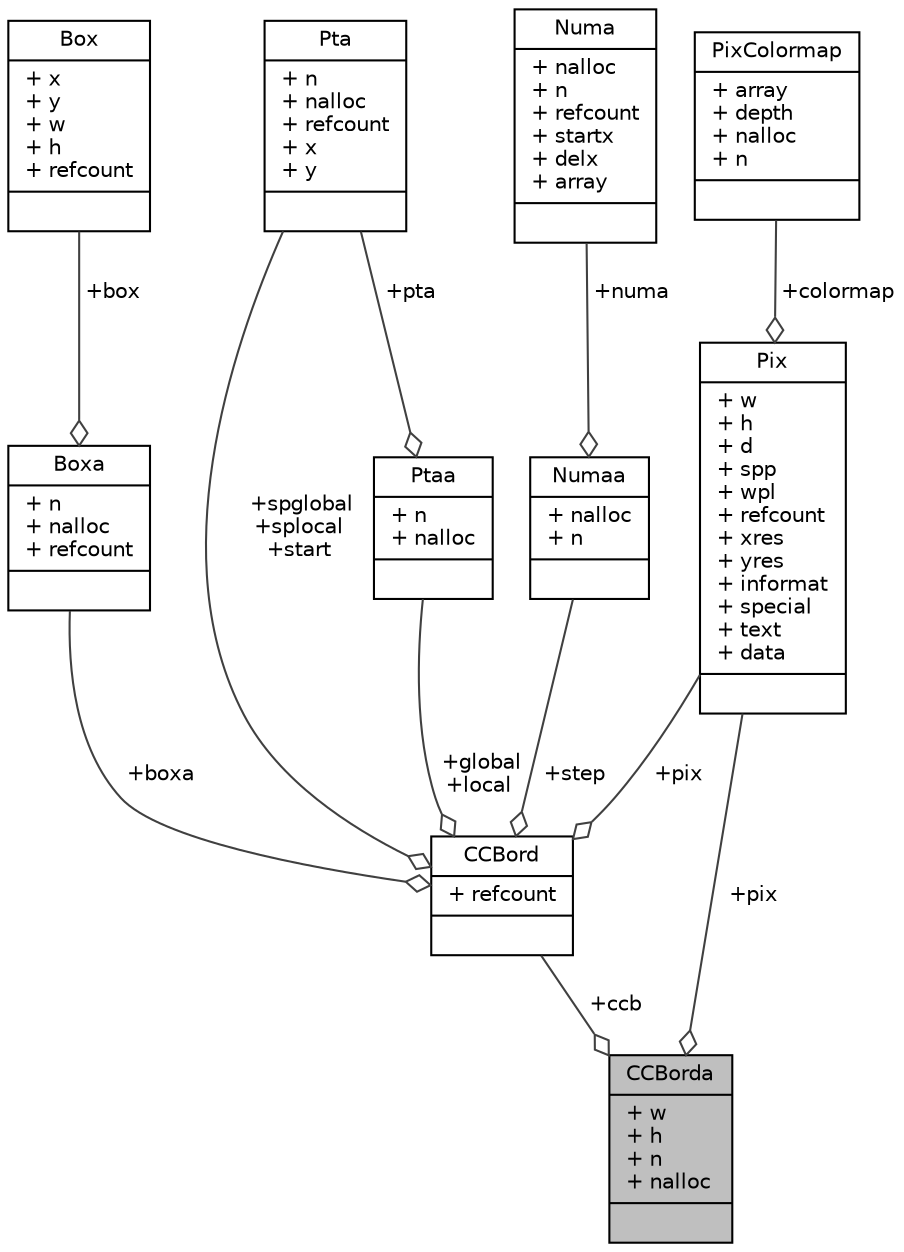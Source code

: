 digraph "CCBorda"
{
 // LATEX_PDF_SIZE
  edge [fontname="Helvetica",fontsize="10",labelfontname="Helvetica",labelfontsize="10"];
  node [fontname="Helvetica",fontsize="10",shape=record];
  Node1 [label="{CCBorda\n|+ w\l+ h\l+ n\l+ nalloc\l|}",height=0.2,width=0.4,color="black", fillcolor="grey75", style="filled", fontcolor="black",tooltip=" "];
  Node2 -> Node1 [color="grey25",fontsize="10",style="solid",label=" +pix" ,arrowhead="odiamond",fontname="Helvetica"];
  Node2 [label="{Pix\n|+ w\l+ h\l+ d\l+ spp\l+ wpl\l+ refcount\l+ xres\l+ yres\l+ informat\l+ special\l+ text\l+ data\l|}",height=0.2,width=0.4,color="black", fillcolor="white", style="filled",URL="$struct_pix.html",tooltip=" "];
  Node3 -> Node2 [color="grey25",fontsize="10",style="solid",label=" +colormap" ,arrowhead="odiamond",fontname="Helvetica"];
  Node3 [label="{PixColormap\n|+ array\l+ depth\l+ nalloc\l+ n\l|}",height=0.2,width=0.4,color="black", fillcolor="white", style="filled",URL="$struct_pix_colormap.html",tooltip=" "];
  Node4 -> Node1 [color="grey25",fontsize="10",style="solid",label=" +ccb" ,arrowhead="odiamond",fontname="Helvetica"];
  Node4 [label="{CCBord\n|+ refcount\l|}",height=0.2,width=0.4,color="black", fillcolor="white", style="filled",URL="$struct_c_c_bord.html",tooltip=" "];
  Node2 -> Node4 [color="grey25",fontsize="10",style="solid",label=" +pix" ,arrowhead="odiamond",fontname="Helvetica"];
  Node5 -> Node4 [color="grey25",fontsize="10",style="solid",label=" +boxa" ,arrowhead="odiamond",fontname="Helvetica"];
  Node5 [label="{Boxa\n|+ n\l+ nalloc\l+ refcount\l|}",height=0.2,width=0.4,color="black", fillcolor="white", style="filled",URL="$struct_boxa.html",tooltip=" "];
  Node6 -> Node5 [color="grey25",fontsize="10",style="solid",label=" +box" ,arrowhead="odiamond",fontname="Helvetica"];
  Node6 [label="{Box\n|+ x\l+ y\l+ w\l+ h\l+ refcount\l|}",height=0.2,width=0.4,color="black", fillcolor="white", style="filled",URL="$struct_box.html",tooltip=" "];
  Node7 -> Node4 [color="grey25",fontsize="10",style="solid",label=" +spglobal\n+splocal\n+start" ,arrowhead="odiamond",fontname="Helvetica"];
  Node7 [label="{Pta\n|+ n\l+ nalloc\l+ refcount\l+ x\l+ y\l|}",height=0.2,width=0.4,color="black", fillcolor="white", style="filled",URL="$struct_pta.html",tooltip=" "];
  Node8 -> Node4 [color="grey25",fontsize="10",style="solid",label=" +global\n+local" ,arrowhead="odiamond",fontname="Helvetica"];
  Node8 [label="{Ptaa\n|+ n\l+ nalloc\l|}",height=0.2,width=0.4,color="black", fillcolor="white", style="filled",URL="$struct_ptaa.html",tooltip=" "];
  Node7 -> Node8 [color="grey25",fontsize="10",style="solid",label=" +pta" ,arrowhead="odiamond",fontname="Helvetica"];
  Node9 -> Node4 [color="grey25",fontsize="10",style="solid",label=" +step" ,arrowhead="odiamond",fontname="Helvetica"];
  Node9 [label="{Numaa\n|+ nalloc\l+ n\l|}",height=0.2,width=0.4,color="black", fillcolor="white", style="filled",URL="$struct_numaa.html",tooltip=" "];
  Node10 -> Node9 [color="grey25",fontsize="10",style="solid",label=" +numa" ,arrowhead="odiamond",fontname="Helvetica"];
  Node10 [label="{Numa\n|+ nalloc\l+ n\l+ refcount\l+ startx\l+ delx\l+ array\l|}",height=0.2,width=0.4,color="black", fillcolor="white", style="filled",URL="$struct_numa.html",tooltip=" "];
}
